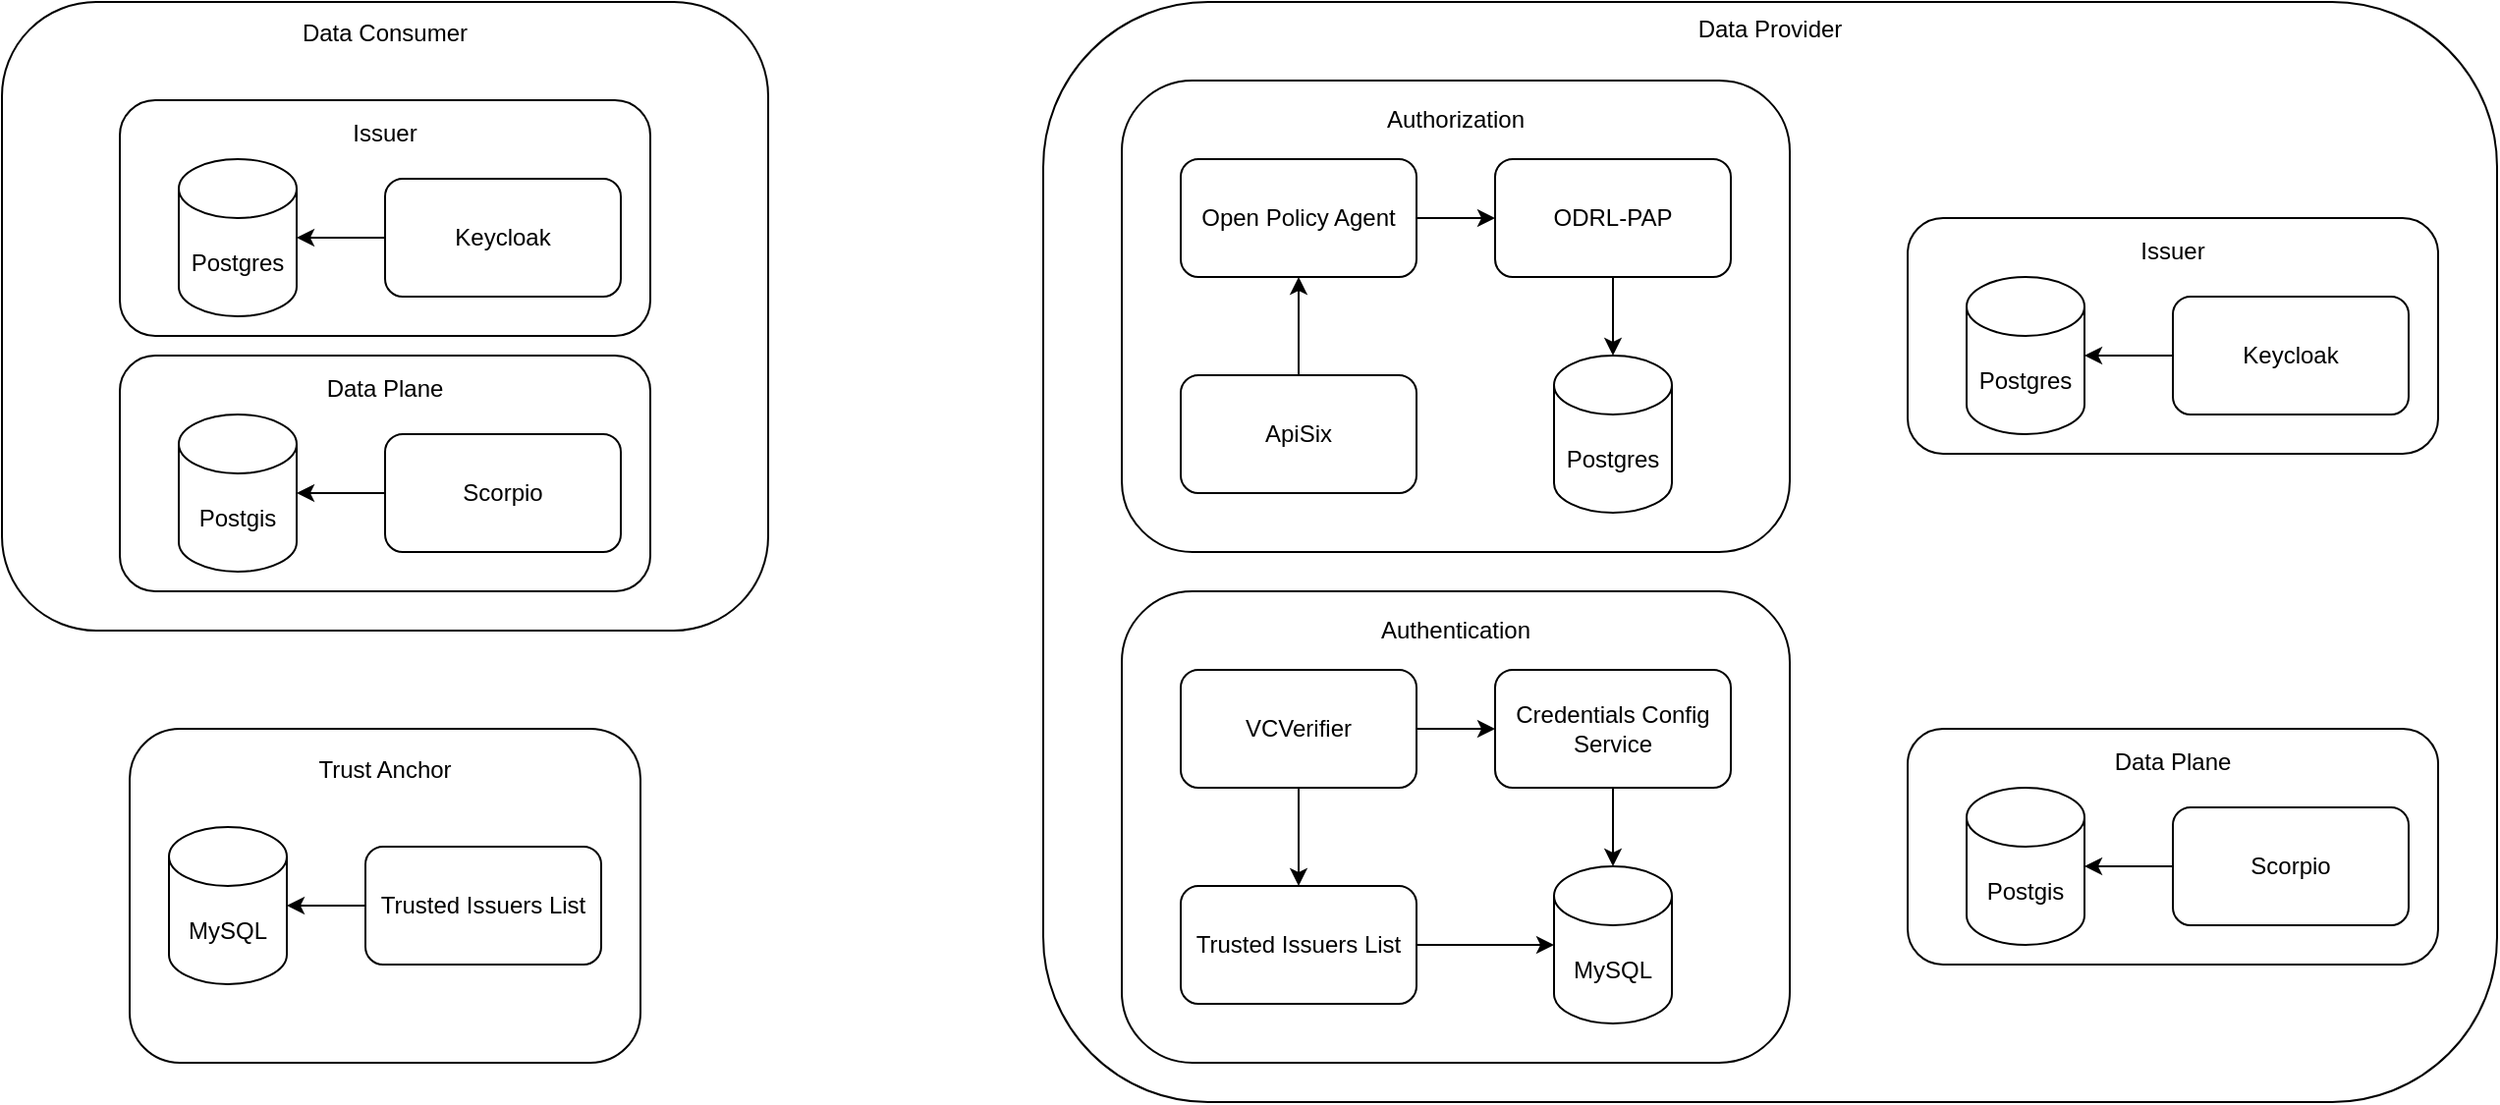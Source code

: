 <mxfile version="24.0.7" type="device">
  <diagram name="Page-1" id="Kpdd1LrfvKu2WPj11BUy">
    <mxGraphModel dx="2284" dy="1957" grid="1" gridSize="10" guides="1" tooltips="1" connect="1" arrows="1" fold="1" page="1" pageScale="1" pageWidth="850" pageHeight="1100" math="0" shadow="0">
      <root>
        <mxCell id="0" />
        <mxCell id="1" parent="0" />
        <mxCell id="A5JcdadiDorsnNUClVau-1" value="&lt;div&gt;Trust Anchor&lt;/div&gt;&lt;div&gt;&lt;br&gt;&lt;/div&gt;&lt;div&gt;&lt;br&gt;&lt;/div&gt;&lt;div&gt;&lt;br&gt;&lt;/div&gt;&lt;div&gt;&lt;br&gt;&lt;/div&gt;&lt;div&gt;&lt;br&gt;&lt;/div&gt;&lt;div&gt;&lt;br&gt;&lt;/div&gt;&lt;div&gt;&lt;br&gt;&lt;/div&gt;&lt;div&gt;&lt;br&gt;&lt;/div&gt;&lt;div&gt;&lt;br&gt;&lt;/div&gt;" style="rounded=1;whiteSpace=wrap;html=1;" vertex="1" parent="1">
          <mxGeometry x="-125" y="300" width="260" height="170" as="geometry" />
        </mxCell>
        <mxCell id="A5JcdadiDorsnNUClVau-2" value="Trusted Issuers List" style="rounded=1;whiteSpace=wrap;html=1;" vertex="1" parent="1">
          <mxGeometry x="-5" y="360" width="120" height="60" as="geometry" />
        </mxCell>
        <mxCell id="A5JcdadiDorsnNUClVau-3" value="MySQL" style="shape=cylinder3;whiteSpace=wrap;html=1;boundedLbl=1;backgroundOutline=1;size=15;" vertex="1" parent="1">
          <mxGeometry x="-105" y="350" width="60" height="80" as="geometry" />
        </mxCell>
        <mxCell id="A5JcdadiDorsnNUClVau-5" value="&lt;div&gt;Data Consumer&lt;/div&gt;&lt;div&gt;&lt;br&gt;&lt;/div&gt;&lt;div&gt;&lt;br&gt;&lt;/div&gt;&lt;div&gt;&lt;br&gt;&lt;/div&gt;&lt;div&gt;&lt;br&gt;&lt;/div&gt;&lt;div&gt;&lt;br&gt;&lt;/div&gt;&lt;div&gt;&lt;br&gt;&lt;/div&gt;&lt;div&gt;&lt;br&gt;&lt;/div&gt;&lt;div&gt;&lt;br&gt;&lt;/div&gt;&lt;div&gt;&lt;br&gt;&lt;/div&gt;&lt;div&gt;&lt;br&gt;&lt;/div&gt;&lt;div&gt;&lt;br&gt;&lt;/div&gt;&lt;div&gt;&lt;br&gt;&lt;/div&gt;&lt;div&gt;&lt;br&gt;&lt;/div&gt;&lt;div&gt;&lt;br&gt;&lt;/div&gt;&lt;div&gt;&lt;br&gt;&lt;/div&gt;&lt;div&gt;&lt;br&gt;&lt;/div&gt;&lt;div&gt;&lt;br&gt;&lt;/div&gt;&lt;div&gt;&lt;br&gt;&lt;/div&gt;&lt;div&gt;&lt;br&gt;&lt;/div&gt;&lt;div&gt;&lt;br&gt;&lt;/div&gt;" style="rounded=1;whiteSpace=wrap;html=1;" vertex="1" parent="1">
          <mxGeometry x="-190" y="-70" width="390" height="320" as="geometry" />
        </mxCell>
        <mxCell id="A5JcdadiDorsnNUClVau-13" value="&lt;div&gt;Data Provider&lt;/div&gt;&lt;div&gt;&lt;br&gt;&lt;/div&gt;&lt;div&gt;&lt;br&gt;&lt;/div&gt;&lt;div&gt;&lt;br&gt;&lt;/div&gt;&lt;div&gt;&lt;br&gt;&lt;/div&gt;&lt;div&gt;&lt;br&gt;&lt;/div&gt;&lt;div&gt;&lt;br&gt;&lt;/div&gt;&lt;div&gt;&lt;br&gt;&lt;/div&gt;&lt;div&gt;&lt;br&gt;&lt;/div&gt;&lt;div&gt;&lt;br&gt;&lt;/div&gt;&lt;div&gt;&lt;br&gt;&lt;/div&gt;&lt;div&gt;&lt;br&gt;&lt;/div&gt;&lt;div&gt;&lt;br&gt;&lt;/div&gt;&lt;div&gt;&lt;br&gt;&lt;/div&gt;&lt;div&gt;&lt;br&gt;&lt;/div&gt;&lt;div&gt;&lt;br&gt;&lt;/div&gt;&lt;div&gt;&lt;br&gt;&lt;/div&gt;&lt;div&gt;&lt;br&gt;&lt;/div&gt;&lt;div&gt;&lt;br&gt;&lt;/div&gt;&lt;div&gt;&lt;br&gt;&lt;/div&gt;&lt;div&gt;&lt;br&gt;&lt;/div&gt;&lt;div&gt;&lt;br&gt;&lt;/div&gt;&lt;div&gt;&lt;br&gt;&lt;/div&gt;&lt;div&gt;&lt;br&gt;&lt;/div&gt;&lt;div&gt;&lt;br&gt;&lt;/div&gt;&lt;div&gt;&lt;br&gt;&lt;/div&gt;&lt;div&gt;&lt;br&gt;&lt;/div&gt;&lt;div&gt;&lt;br&gt;&lt;/div&gt;&lt;div&gt;&lt;br&gt;&lt;/div&gt;&lt;div&gt;&lt;br&gt;&lt;/div&gt;&lt;div&gt;&lt;br&gt;&lt;/div&gt;&lt;div&gt;&lt;br&gt;&lt;/div&gt;&lt;div&gt;&lt;br&gt;&lt;/div&gt;&lt;div&gt;&lt;br&gt;&lt;/div&gt;&lt;div&gt;&lt;br&gt;&lt;/div&gt;&lt;div&gt;&lt;br&gt;&lt;/div&gt;&lt;div&gt;&lt;br&gt;&lt;/div&gt;&lt;div&gt;&lt;br&gt;&lt;/div&gt;" style="rounded=1;whiteSpace=wrap;html=1;" vertex="1" parent="1">
          <mxGeometry x="340" y="-70" width="740" height="560" as="geometry" />
        </mxCell>
        <mxCell id="A5JcdadiDorsnNUClVau-28" value="" style="endArrow=classic;html=1;rounded=0;exitX=0;exitY=0.5;exitDx=0;exitDy=0;entryX=1;entryY=0.5;entryDx=0;entryDy=0;entryPerimeter=0;" edge="1" parent="1" source="A5JcdadiDorsnNUClVau-2" target="A5JcdadiDorsnNUClVau-3">
          <mxGeometry width="50" height="50" relative="1" as="geometry">
            <mxPoint x="-225" y="540" as="sourcePoint" />
            <mxPoint x="-175" y="490" as="targetPoint" />
          </mxGeometry>
        </mxCell>
        <mxCell id="A5JcdadiDorsnNUClVau-41" value="" style="group" vertex="1" connectable="0" parent="1">
          <mxGeometry x="-130" y="-20" width="270" height="120" as="geometry" />
        </mxCell>
        <mxCell id="A5JcdadiDorsnNUClVau-11" value="&lt;div&gt;Issuer&lt;/div&gt;&lt;div&gt;&lt;br&gt;&lt;/div&gt;&lt;div&gt;&lt;br&gt;&lt;/div&gt;&lt;div&gt;&lt;br&gt;&lt;/div&gt;&lt;div&gt;&lt;br&gt;&lt;/div&gt;&lt;div&gt;&lt;br&gt;&lt;/div&gt;&lt;div&gt;&lt;br&gt;&lt;/div&gt;" style="rounded=1;whiteSpace=wrap;html=1;" vertex="1" parent="A5JcdadiDorsnNUClVau-41">
          <mxGeometry width="270" height="120" as="geometry" />
        </mxCell>
        <mxCell id="A5JcdadiDorsnNUClVau-6" value="&lt;div&gt;Keycloak&lt;/div&gt;" style="rounded=1;whiteSpace=wrap;html=1;" vertex="1" parent="A5JcdadiDorsnNUClVau-41">
          <mxGeometry x="135" y="40" width="120" height="60" as="geometry" />
        </mxCell>
        <mxCell id="A5JcdadiDorsnNUClVau-33" value="" style="endArrow=classic;html=1;rounded=0;exitX=0;exitY=0.5;exitDx=0;exitDy=0;" edge="1" parent="A5JcdadiDorsnNUClVau-41" source="A5JcdadiDorsnNUClVau-6">
          <mxGeometry width="50" height="50" relative="1" as="geometry">
            <mxPoint x="-190" y="50" as="sourcePoint" />
            <mxPoint x="90" y="70" as="targetPoint" />
          </mxGeometry>
        </mxCell>
        <mxCell id="A5JcdadiDorsnNUClVau-39" value="Postgres" style="shape=cylinder3;whiteSpace=wrap;html=1;boundedLbl=1;backgroundOutline=1;size=15;" vertex="1" parent="A5JcdadiDorsnNUClVau-41">
          <mxGeometry x="30" y="30" width="60" height="80" as="geometry" />
        </mxCell>
        <mxCell id="A5JcdadiDorsnNUClVau-42" value="" style="group" vertex="1" connectable="0" parent="1">
          <mxGeometry x="780" y="40" width="270" height="120" as="geometry" />
        </mxCell>
        <mxCell id="A5JcdadiDorsnNUClVau-43" value="&lt;div&gt;Issuer&lt;/div&gt;&lt;div&gt;&lt;br&gt;&lt;/div&gt;&lt;div&gt;&lt;br&gt;&lt;/div&gt;&lt;div&gt;&lt;br&gt;&lt;/div&gt;&lt;div&gt;&lt;br&gt;&lt;/div&gt;&lt;div&gt;&lt;br&gt;&lt;/div&gt;&lt;div&gt;&lt;br&gt;&lt;/div&gt;" style="rounded=1;whiteSpace=wrap;html=1;" vertex="1" parent="A5JcdadiDorsnNUClVau-42">
          <mxGeometry width="270" height="120" as="geometry" />
        </mxCell>
        <mxCell id="A5JcdadiDorsnNUClVau-44" value="&lt;div&gt;Keycloak&lt;/div&gt;" style="rounded=1;whiteSpace=wrap;html=1;" vertex="1" parent="A5JcdadiDorsnNUClVau-42">
          <mxGeometry x="135" y="40" width="120" height="60" as="geometry" />
        </mxCell>
        <mxCell id="A5JcdadiDorsnNUClVau-45" value="" style="endArrow=classic;html=1;rounded=0;exitX=0;exitY=0.5;exitDx=0;exitDy=0;" edge="1" parent="A5JcdadiDorsnNUClVau-42" source="A5JcdadiDorsnNUClVau-44">
          <mxGeometry width="50" height="50" relative="1" as="geometry">
            <mxPoint x="-190" y="50" as="sourcePoint" />
            <mxPoint x="90" y="70" as="targetPoint" />
          </mxGeometry>
        </mxCell>
        <mxCell id="A5JcdadiDorsnNUClVau-46" value="Postgres" style="shape=cylinder3;whiteSpace=wrap;html=1;boundedLbl=1;backgroundOutline=1;size=15;" vertex="1" parent="A5JcdadiDorsnNUClVau-42">
          <mxGeometry x="30" y="30" width="60" height="80" as="geometry" />
        </mxCell>
        <mxCell id="A5JcdadiDorsnNUClVau-49" value="" style="group" vertex="1" connectable="0" parent="1">
          <mxGeometry x="-130" y="110" width="270" height="120" as="geometry" />
        </mxCell>
        <mxCell id="A5JcdadiDorsnNUClVau-12" value="&lt;div&gt;Data Plane&lt;/div&gt;&lt;div&gt;&lt;br&gt;&lt;/div&gt;&lt;div&gt;&lt;br&gt;&lt;/div&gt;&lt;div&gt;&lt;br&gt;&lt;/div&gt;&lt;div&gt;&lt;br&gt;&lt;/div&gt;&lt;div&gt;&lt;br&gt;&lt;/div&gt;&lt;div&gt;&lt;br&gt;&lt;/div&gt;" style="rounded=1;whiteSpace=wrap;html=1;" vertex="1" parent="A5JcdadiDorsnNUClVau-49">
          <mxGeometry width="270" height="120" as="geometry" />
        </mxCell>
        <mxCell id="A5JcdadiDorsnNUClVau-9" value="Scorpio" style="rounded=1;whiteSpace=wrap;html=1;" vertex="1" parent="A5JcdadiDorsnNUClVau-49">
          <mxGeometry x="135" y="40" width="120" height="60" as="geometry" />
        </mxCell>
        <mxCell id="A5JcdadiDorsnNUClVau-34" value="" style="endArrow=classic;html=1;rounded=0;exitX=0;exitY=0.5;exitDx=0;exitDy=0;" edge="1" parent="A5JcdadiDorsnNUClVau-49" source="A5JcdadiDorsnNUClVau-9">
          <mxGeometry width="50" height="50" relative="1" as="geometry">
            <mxPoint x="-150" y="240" as="sourcePoint" />
            <mxPoint x="90" y="70" as="targetPoint" />
          </mxGeometry>
        </mxCell>
        <mxCell id="A5JcdadiDorsnNUClVau-40" value="Postgis" style="shape=cylinder3;whiteSpace=wrap;html=1;boundedLbl=1;backgroundOutline=1;size=15;" vertex="1" parent="A5JcdadiDorsnNUClVau-49">
          <mxGeometry x="30" y="30" width="60" height="80" as="geometry" />
        </mxCell>
        <mxCell id="A5JcdadiDorsnNUClVau-50" value="" style="group" vertex="1" connectable="0" parent="1">
          <mxGeometry x="780" y="300" width="270" height="120" as="geometry" />
        </mxCell>
        <mxCell id="A5JcdadiDorsnNUClVau-51" value="&lt;div&gt;Data Plane&lt;/div&gt;&lt;div&gt;&lt;br&gt;&lt;/div&gt;&lt;div&gt;&lt;br&gt;&lt;/div&gt;&lt;div&gt;&lt;br&gt;&lt;/div&gt;&lt;div&gt;&lt;br&gt;&lt;/div&gt;&lt;div&gt;&lt;br&gt;&lt;/div&gt;&lt;div&gt;&lt;br&gt;&lt;/div&gt;" style="rounded=1;whiteSpace=wrap;html=1;" vertex="1" parent="A5JcdadiDorsnNUClVau-50">
          <mxGeometry width="270" height="120" as="geometry" />
        </mxCell>
        <mxCell id="A5JcdadiDorsnNUClVau-52" value="Scorpio" style="rounded=1;whiteSpace=wrap;html=1;" vertex="1" parent="A5JcdadiDorsnNUClVau-50">
          <mxGeometry x="135" y="40" width="120" height="60" as="geometry" />
        </mxCell>
        <mxCell id="A5JcdadiDorsnNUClVau-53" value="" style="endArrow=classic;html=1;rounded=0;exitX=0;exitY=0.5;exitDx=0;exitDy=0;" edge="1" parent="A5JcdadiDorsnNUClVau-50" source="A5JcdadiDorsnNUClVau-52">
          <mxGeometry width="50" height="50" relative="1" as="geometry">
            <mxPoint x="-150" y="240" as="sourcePoint" />
            <mxPoint x="90" y="70" as="targetPoint" />
          </mxGeometry>
        </mxCell>
        <mxCell id="A5JcdadiDorsnNUClVau-54" value="Postgis" style="shape=cylinder3;whiteSpace=wrap;html=1;boundedLbl=1;backgroundOutline=1;size=15;" vertex="1" parent="A5JcdadiDorsnNUClVau-50">
          <mxGeometry x="30" y="30" width="60" height="80" as="geometry" />
        </mxCell>
        <mxCell id="A5JcdadiDorsnNUClVau-56" value="" style="group" vertex="1" connectable="0" parent="1">
          <mxGeometry x="380" y="230" width="340" height="240" as="geometry" />
        </mxCell>
        <mxCell id="A5JcdadiDorsnNUClVau-35" value="&lt;div&gt;Authentication&lt;/div&gt;&lt;div&gt;&lt;br&gt;&lt;/div&gt;&lt;div&gt;&lt;br&gt;&lt;/div&gt;&lt;div&gt;&lt;br&gt;&lt;/div&gt;&lt;div&gt;&lt;br&gt;&lt;/div&gt;&lt;div&gt;&lt;br&gt;&lt;/div&gt;&lt;div&gt;&lt;br&gt;&lt;/div&gt;&lt;div&gt;&lt;br&gt;&lt;/div&gt;&lt;div&gt;&lt;br&gt;&lt;/div&gt;&lt;div&gt;&lt;br&gt;&lt;/div&gt;&lt;div&gt;&lt;br&gt;&lt;/div&gt;&lt;div&gt;&lt;br&gt;&lt;/div&gt;&lt;div&gt;&lt;br&gt;&lt;/div&gt;&lt;div&gt;&lt;br&gt;&lt;/div&gt;&lt;div&gt;&lt;br&gt;&lt;/div&gt;" style="rounded=1;whiteSpace=wrap;html=1;" vertex="1" parent="A5JcdadiDorsnNUClVau-56">
          <mxGeometry width="340" height="240" as="geometry" />
        </mxCell>
        <mxCell id="A5JcdadiDorsnNUClVau-36" value="" style="group" vertex="1" connectable="0" parent="A5JcdadiDorsnNUClVau-56">
          <mxGeometry x="30" y="40" width="280" height="180" as="geometry" />
        </mxCell>
        <mxCell id="A5JcdadiDorsnNUClVau-24" value="&lt;div&gt;VCVerifier&lt;/div&gt;" style="rounded=1;whiteSpace=wrap;html=1;" vertex="1" parent="A5JcdadiDorsnNUClVau-36">
          <mxGeometry width="120" height="60" as="geometry" />
        </mxCell>
        <mxCell id="A5JcdadiDorsnNUClVau-25" value="Credentials Config Service" style="rounded=1;whiteSpace=wrap;html=1;" vertex="1" parent="A5JcdadiDorsnNUClVau-36">
          <mxGeometry x="160" width="120" height="60" as="geometry" />
        </mxCell>
        <mxCell id="A5JcdadiDorsnNUClVau-26" value="Trusted Issuers List" style="rounded=1;whiteSpace=wrap;html=1;" vertex="1" parent="A5JcdadiDorsnNUClVau-36">
          <mxGeometry y="110" width="120" height="60" as="geometry" />
        </mxCell>
        <mxCell id="A5JcdadiDorsnNUClVau-29" value="" style="endArrow=classic;html=1;rounded=0;entryX=0;entryY=0.5;entryDx=0;entryDy=0;" edge="1" parent="A5JcdadiDorsnNUClVau-36" source="A5JcdadiDorsnNUClVau-24" target="A5JcdadiDorsnNUClVau-25">
          <mxGeometry width="50" height="50" relative="1" as="geometry">
            <mxPoint x="-140" y="180" as="sourcePoint" />
            <mxPoint x="-90" y="130" as="targetPoint" />
          </mxGeometry>
        </mxCell>
        <mxCell id="A5JcdadiDorsnNUClVau-30" value="" style="endArrow=classic;html=1;rounded=0;exitX=0.5;exitY=1;exitDx=0;exitDy=0;" edge="1" parent="A5JcdadiDorsnNUClVau-36" source="A5JcdadiDorsnNUClVau-24" target="A5JcdadiDorsnNUClVau-26">
          <mxGeometry width="50" height="50" relative="1" as="geometry">
            <mxPoint x="-100" y="160" as="sourcePoint" />
            <mxPoint x="-50" y="110" as="targetPoint" />
          </mxGeometry>
        </mxCell>
        <mxCell id="A5JcdadiDorsnNUClVau-31" value="" style="endArrow=classic;html=1;rounded=0;entryX=0;entryY=0.5;entryDx=0;entryDy=0;exitX=1;exitY=0.5;exitDx=0;exitDy=0;entryPerimeter=0;" edge="1" parent="A5JcdadiDorsnNUClVau-36" source="A5JcdadiDorsnNUClVau-26" target="A5JcdadiDorsnNUClVau-55">
          <mxGeometry width="50" height="50" relative="1" as="geometry">
            <mxPoint x="80" y="230" as="sourcePoint" />
            <mxPoint x="160" y="130" as="targetPoint" />
          </mxGeometry>
        </mxCell>
        <mxCell id="A5JcdadiDorsnNUClVau-32" value="" style="endArrow=classic;html=1;rounded=0;exitX=0.5;exitY=1;exitDx=0;exitDy=0;entryX=0.5;entryY=0;entryDx=0;entryDy=0;" edge="1" parent="A5JcdadiDorsnNUClVau-36" source="A5JcdadiDorsnNUClVau-25">
          <mxGeometry width="50" height="50" relative="1" as="geometry">
            <mxPoint x="-160" y="210" as="sourcePoint" />
            <mxPoint x="220" y="100" as="targetPoint" />
          </mxGeometry>
        </mxCell>
        <mxCell id="A5JcdadiDorsnNUClVau-55" value="MySQL" style="shape=cylinder3;whiteSpace=wrap;html=1;boundedLbl=1;backgroundOutline=1;size=15;" vertex="1" parent="A5JcdadiDorsnNUClVau-36">
          <mxGeometry x="190" y="100" width="60" height="80" as="geometry" />
        </mxCell>
        <mxCell id="A5JcdadiDorsnNUClVau-67" value="" style="group" vertex="1" connectable="0" parent="1">
          <mxGeometry x="380" y="-30" width="340" height="240" as="geometry" />
        </mxCell>
        <mxCell id="A5JcdadiDorsnNUClVau-57" value="&lt;div&gt;Authorization&lt;/div&gt;&lt;div&gt;&lt;br&gt;&lt;/div&gt;&lt;div&gt;&lt;br&gt;&lt;/div&gt;&lt;div&gt;&lt;br&gt;&lt;/div&gt;&lt;div&gt;&lt;br&gt;&lt;/div&gt;&lt;div&gt;&lt;br&gt;&lt;/div&gt;&lt;div&gt;&lt;br&gt;&lt;/div&gt;&lt;div&gt;&lt;br&gt;&lt;/div&gt;&lt;div&gt;&lt;br&gt;&lt;/div&gt;&lt;div&gt;&lt;br&gt;&lt;/div&gt;&lt;div&gt;&lt;br&gt;&lt;/div&gt;&lt;div&gt;&lt;br&gt;&lt;/div&gt;&lt;div&gt;&lt;br&gt;&lt;/div&gt;&lt;div&gt;&lt;br&gt;&lt;/div&gt;&lt;div&gt;&lt;br&gt;&lt;/div&gt;" style="rounded=1;whiteSpace=wrap;html=1;" vertex="1" parent="A5JcdadiDorsnNUClVau-67">
          <mxGeometry width="340" height="240" as="geometry" />
        </mxCell>
        <mxCell id="A5JcdadiDorsnNUClVau-58" value="Postgres" style="shape=cylinder3;whiteSpace=wrap;html=1;boundedLbl=1;backgroundOutline=1;size=15;" vertex="1" parent="A5JcdadiDorsnNUClVau-67">
          <mxGeometry x="220" y="140" width="60" height="80" as="geometry" />
        </mxCell>
        <mxCell id="A5JcdadiDorsnNUClVau-59" value="ODRL-PAP" style="rounded=1;whiteSpace=wrap;html=1;" vertex="1" parent="A5JcdadiDorsnNUClVau-67">
          <mxGeometry x="190" y="40" width="120" height="60" as="geometry" />
        </mxCell>
        <mxCell id="A5JcdadiDorsnNUClVau-60" value="ApiSix" style="rounded=1;whiteSpace=wrap;html=1;" vertex="1" parent="A5JcdadiDorsnNUClVau-67">
          <mxGeometry x="30" y="150" width="120" height="60" as="geometry" />
        </mxCell>
        <mxCell id="A5JcdadiDorsnNUClVau-61" value="Open Policy Agent" style="rounded=1;whiteSpace=wrap;html=1;" vertex="1" parent="A5JcdadiDorsnNUClVau-67">
          <mxGeometry x="30" y="40" width="120" height="60" as="geometry" />
        </mxCell>
        <mxCell id="A5JcdadiDorsnNUClVau-64" value="" style="endArrow=classic;html=1;rounded=0;entryX=0.5;entryY=1;entryDx=0;entryDy=0;" edge="1" parent="A5JcdadiDorsnNUClVau-67" source="A5JcdadiDorsnNUClVau-60" target="A5JcdadiDorsnNUClVau-61">
          <mxGeometry width="50" height="50" relative="1" as="geometry">
            <mxPoint x="-110" y="180" as="sourcePoint" />
            <mxPoint x="-60" y="130" as="targetPoint" />
          </mxGeometry>
        </mxCell>
        <mxCell id="A5JcdadiDorsnNUClVau-65" value="" style="endArrow=classic;html=1;rounded=0;exitX=1;exitY=0.5;exitDx=0;exitDy=0;" edge="1" parent="A5JcdadiDorsnNUClVau-67" source="A5JcdadiDorsnNUClVau-61" target="A5JcdadiDorsnNUClVau-59">
          <mxGeometry width="50" height="50" relative="1" as="geometry">
            <mxPoint x="-110" y="70" as="sourcePoint" />
            <mxPoint x="-60" y="20" as="targetPoint" />
          </mxGeometry>
        </mxCell>
        <mxCell id="A5JcdadiDorsnNUClVau-66" value="" style="endArrow=classic;html=1;rounded=0;exitX=0.5;exitY=1;exitDx=0;exitDy=0;entryX=0.5;entryY=0;entryDx=0;entryDy=0;entryPerimeter=0;" edge="1" parent="A5JcdadiDorsnNUClVau-67" source="A5JcdadiDorsnNUClVau-59" target="A5JcdadiDorsnNUClVau-58">
          <mxGeometry width="50" height="50" relative="1" as="geometry">
            <mxPoint x="490" y="40" as="sourcePoint" />
            <mxPoint x="540" y="-10" as="targetPoint" />
          </mxGeometry>
        </mxCell>
      </root>
    </mxGraphModel>
  </diagram>
</mxfile>

